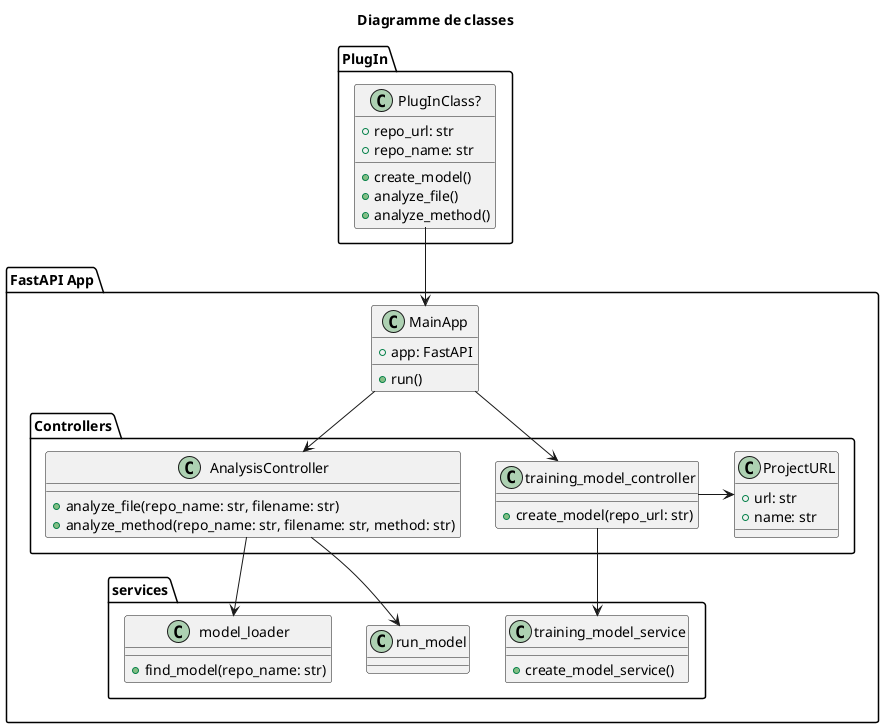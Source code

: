 @startuml

title Diagramme de classes

package PlugIn {
    class "PlugInClass?" as tbd {
        +repo_url: str
        +repo_name: str
        +create_model()
        +analyze_file()
        +analyze_method()
    }
}

package "FastAPI App" {
    class MainApp {
        +app: FastAPI
        +run()
    }

    package Controllers {
        class training_model_controller {
            +create_model(repo_url: str)
        }

        class AnalysisController {
            +analyze_file(repo_name: str, filename: str)
            +analyze_method(repo_name: str, filename: str, method: str)
        }

        class ProjectURL {
            +url: str
            +name: str
        }
    }

    package services {
        class training_model_service {
            +create_model_service()
        }

        class run_model
        class model_loader {
            +find_model(repo_name: str)
        }
    }
}

tbd --> MainApp

MainApp --> training_model_controller
MainApp --> AnalysisController

training_model_controller --> training_model_service
training_model_controller -> ProjectURL
AnalysisController --> run_model
AnalysisController --> model_loader

@enduml